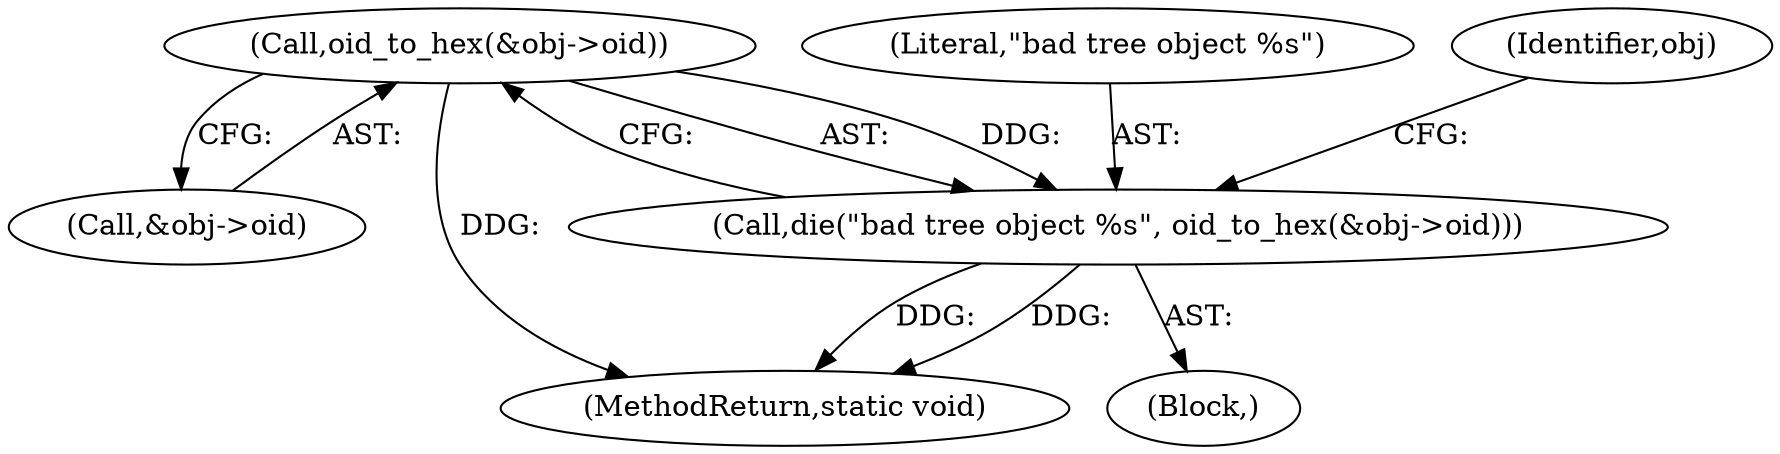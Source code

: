 digraph "0_git_de1e67d0703894cb6ea782e36abb63976ab07e60_4@pointer" {
"1000174" [label="(Call,oid_to_hex(&obj->oid))"];
"1000172" [label="(Call,die(\"bad tree object %s\", oid_to_hex(&obj->oid)))"];
"1000173" [label="(Literal,\"bad tree object %s\")"];
"1000166" [label="(Block,)"];
"1000181" [label="(Identifier,obj)"];
"1000175" [label="(Call,&obj->oid)"];
"1000295" [label="(MethodReturn,static void)"];
"1000172" [label="(Call,die(\"bad tree object %s\", oid_to_hex(&obj->oid)))"];
"1000174" [label="(Call,oid_to_hex(&obj->oid))"];
"1000174" -> "1000172"  [label="AST: "];
"1000174" -> "1000175"  [label="CFG: "];
"1000175" -> "1000174"  [label="AST: "];
"1000172" -> "1000174"  [label="CFG: "];
"1000174" -> "1000295"  [label="DDG: "];
"1000174" -> "1000172"  [label="DDG: "];
"1000172" -> "1000166"  [label="AST: "];
"1000173" -> "1000172"  [label="AST: "];
"1000181" -> "1000172"  [label="CFG: "];
"1000172" -> "1000295"  [label="DDG: "];
"1000172" -> "1000295"  [label="DDG: "];
}
